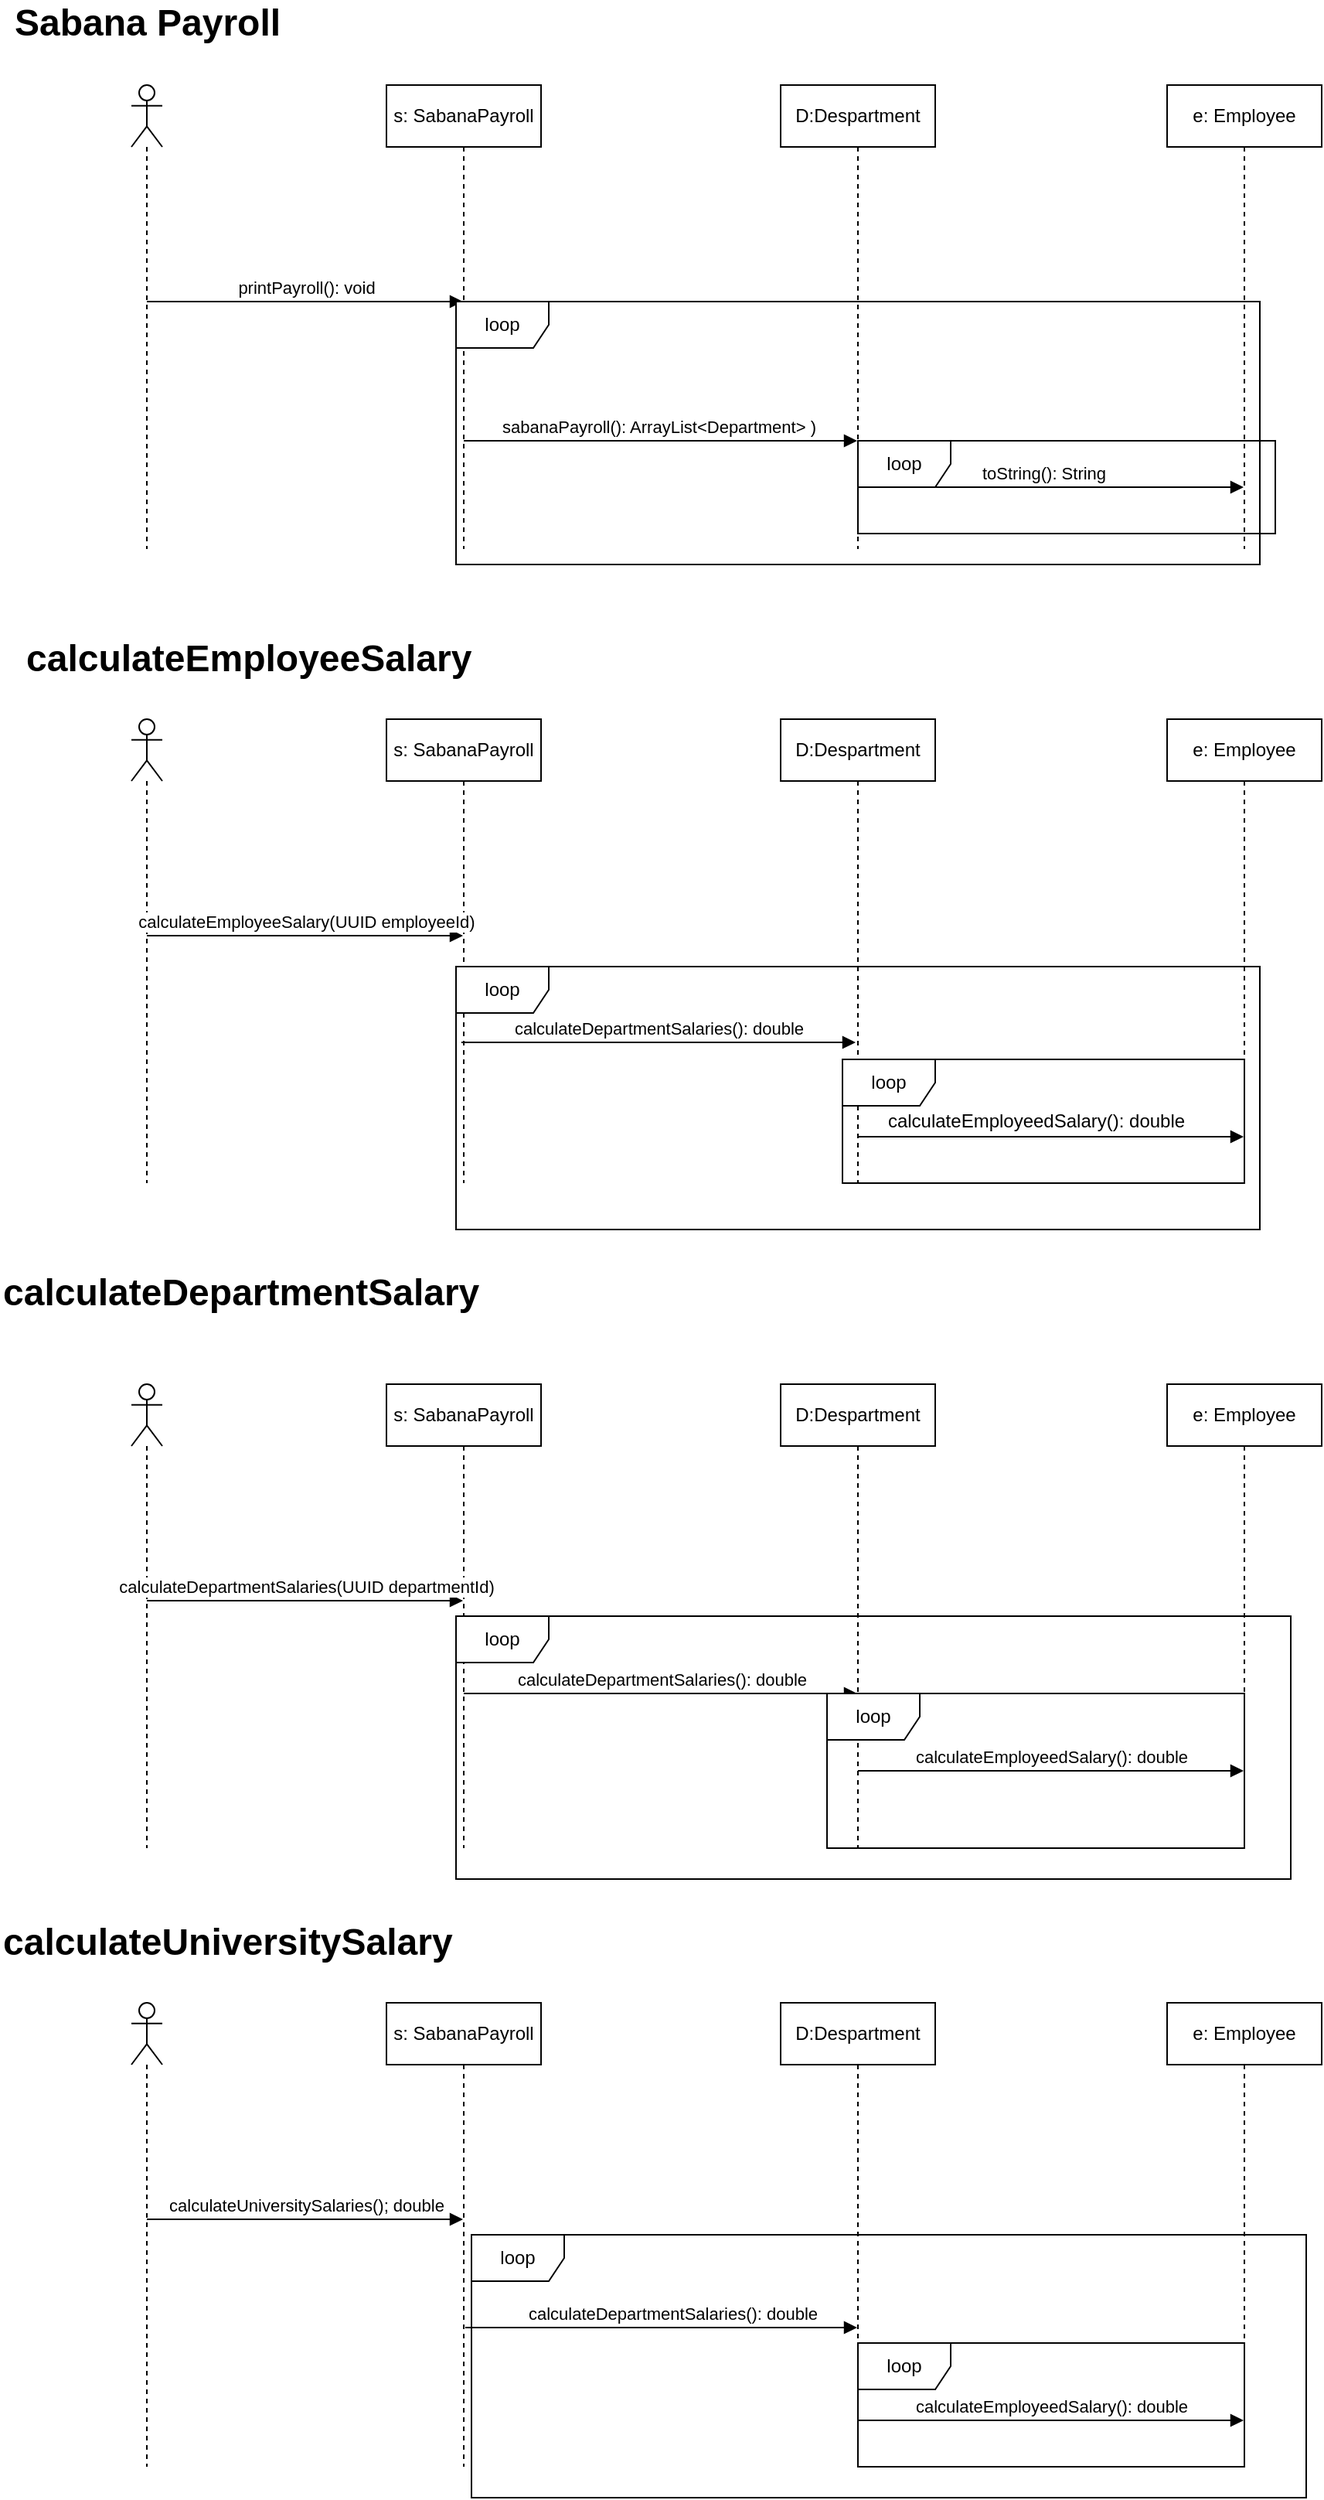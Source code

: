 <mxfile version="14.5.1" type="device"><diagram id="jkzF-GsBewVUaYPVYWmn" name="Page-1"><mxGraphModel dx="6342" dy="550" grid="1" gridSize="10" guides="1" tooltips="1" connect="1" arrows="1" fold="1" page="1" pageScale="1" pageWidth="5000" pageHeight="5000" math="0" shadow="0"><root><mxCell id="0"/><mxCell id="1" parent="0"/><mxCell id="XPTfOT-19l9pyUye-VCa-5" value="&lt;font style=&quot;vertical-align: inherit&quot;&gt;&lt;font style=&quot;vertical-align: inherit&quot;&gt;s: SabanaPayroll&lt;/font&gt;&lt;/font&gt;" style="shape=umlLifeline;perimeter=lifelinePerimeter;whiteSpace=wrap;html=1;container=1;collapsible=0;recursiveResize=0;outlineConnect=0;" vertex="1" parent="1"><mxGeometry x="195" y="60" width="100" height="300" as="geometry"/></mxCell><mxCell id="XPTfOT-19l9pyUye-VCa-6" value="&lt;font style=&quot;vertical-align: inherit&quot;&gt;&lt;font style=&quot;vertical-align: inherit&quot;&gt;D:Despartment&lt;/font&gt;&lt;/font&gt;" style="shape=umlLifeline;perimeter=lifelinePerimeter;whiteSpace=wrap;html=1;container=1;collapsible=0;recursiveResize=0;outlineConnect=0;" vertex="1" parent="1"><mxGeometry x="450" y="60" width="100" height="300" as="geometry"/></mxCell><mxCell id="XPTfOT-19l9pyUye-VCa-7" value="&lt;font style=&quot;vertical-align: inherit&quot;&gt;&lt;font style=&quot;vertical-align: inherit&quot;&gt;e: Employee&lt;/font&gt;&lt;/font&gt;" style="shape=umlLifeline;perimeter=lifelinePerimeter;whiteSpace=wrap;html=1;container=1;collapsible=0;recursiveResize=0;outlineConnect=0;" vertex="1" parent="1"><mxGeometry x="700" y="60" width="100" height="300" as="geometry"/></mxCell><mxCell id="XPTfOT-19l9pyUye-VCa-8" value="" style="shape=umlLifeline;participant=umlActor;perimeter=lifelinePerimeter;whiteSpace=wrap;html=1;container=1;collapsible=0;recursiveResize=0;verticalAlign=top;spacingTop=36;outlineConnect=0;" vertex="1" parent="1"><mxGeometry x="30" y="60" width="20" height="300" as="geometry"/></mxCell><mxCell id="XPTfOT-19l9pyUye-VCa-9" value="printPayroll(): void" style="html=1;verticalAlign=bottom;endArrow=block;" edge="1" parent="1" target="XPTfOT-19l9pyUye-VCa-5"><mxGeometry width="80" relative="1" as="geometry"><mxPoint x="40" y="200" as="sourcePoint"/><mxPoint x="120" y="200" as="targetPoint"/></mxGeometry></mxCell><mxCell id="XPTfOT-19l9pyUye-VCa-10" value="sabanaPayroll(): ArrayList&amp;lt;Department&amp;gt; )" style="html=1;verticalAlign=bottom;endArrow=block;" edge="1" parent="1" source="XPTfOT-19l9pyUye-VCa-5" target="XPTfOT-19l9pyUye-VCa-6"><mxGeometry x="-0.016" width="80" relative="1" as="geometry"><mxPoint x="245.5" y="220" as="sourcePoint"/><mxPoint x="450" y="220" as="targetPoint"/><Array as="points"><mxPoint x="350" y="290"/></Array><mxPoint x="1" as="offset"/></mxGeometry></mxCell><mxCell id="XPTfOT-19l9pyUye-VCa-11" value="toString(): String" style="html=1;verticalAlign=bottom;endArrow=block;" edge="1" parent="1" target="XPTfOT-19l9pyUye-VCa-7"><mxGeometry width="80" relative="1" as="geometry"><mxPoint x="500" y="310" as="sourcePoint"/><mxPoint x="700" y="260" as="targetPoint"/><Array as="points"><mxPoint x="500" y="320"/><mxPoint x="670" y="320"/></Array></mxGeometry></mxCell><mxCell id="XPTfOT-19l9pyUye-VCa-12" value="&lt;font style=&quot;vertical-align: inherit&quot;&gt;&lt;font style=&quot;vertical-align: inherit&quot;&gt;s: SabanaPayroll&lt;/font&gt;&lt;/font&gt;" style="shape=umlLifeline;perimeter=lifelinePerimeter;whiteSpace=wrap;html=1;container=1;collapsible=0;recursiveResize=0;outlineConnect=0;" vertex="1" parent="1"><mxGeometry x="195" y="470" width="100" height="300" as="geometry"/></mxCell><mxCell id="XPTfOT-19l9pyUye-VCa-13" value="&lt;font style=&quot;vertical-align: inherit&quot;&gt;&lt;font style=&quot;vertical-align: inherit&quot;&gt;D:Despartment&lt;/font&gt;&lt;/font&gt;" style="shape=umlLifeline;perimeter=lifelinePerimeter;whiteSpace=wrap;html=1;container=1;collapsible=0;recursiveResize=0;outlineConnect=0;" vertex="1" parent="1"><mxGeometry x="450" y="470" width="100" height="300" as="geometry"/></mxCell><mxCell id="XPTfOT-19l9pyUye-VCa-14" value="&lt;font style=&quot;vertical-align: inherit&quot;&gt;&lt;font style=&quot;vertical-align: inherit&quot;&gt;e: Employee&lt;/font&gt;&lt;/font&gt;" style="shape=umlLifeline;perimeter=lifelinePerimeter;whiteSpace=wrap;html=1;container=1;collapsible=0;recursiveResize=0;outlineConnect=0;" vertex="1" parent="1"><mxGeometry x="700" y="470" width="100" height="300" as="geometry"/></mxCell><mxCell id="XPTfOT-19l9pyUye-VCa-15" value="" style="shape=umlLifeline;participant=umlActor;perimeter=lifelinePerimeter;whiteSpace=wrap;html=1;container=1;collapsible=0;recursiveResize=0;verticalAlign=top;spacingTop=36;outlineConnect=0;" vertex="1" parent="1"><mxGeometry x="30" y="470" width="20" height="300" as="geometry"/></mxCell><mxCell id="XPTfOT-19l9pyUye-VCa-16" value="calculateEmployeeSalary(UUID employeeId)" style="html=1;verticalAlign=bottom;endArrow=block;" edge="1" parent="1" target="XPTfOT-19l9pyUye-VCa-12"><mxGeometry width="80" relative="1" as="geometry"><mxPoint x="40" y="610" as="sourcePoint"/><mxPoint x="120" y="610" as="targetPoint"/></mxGeometry></mxCell><mxCell id="XPTfOT-19l9pyUye-VCa-17" value="calculateDepartmentSalaries(): double" style="html=1;verticalAlign=bottom;endArrow=block;" edge="1" parent="1"><mxGeometry width="80" relative="1" as="geometry"><mxPoint x="243.5" y="679" as="sourcePoint"/><mxPoint x="498.5" y="679" as="targetPoint"/><Array as="points"><mxPoint x="249" y="679"/><mxPoint x="379" y="679"/></Array></mxGeometry></mxCell><mxCell id="XPTfOT-19l9pyUye-VCa-18" value="" style="html=1;verticalAlign=bottom;endArrow=block;" edge="1" parent="1" target="XPTfOT-19l9pyUye-VCa-14" source="XPTfOT-19l9pyUye-VCa-13"><mxGeometry width="80" relative="1" as="geometry"><mxPoint x="495.5" y="670" as="sourcePoint"/><mxPoint x="700" y="670" as="targetPoint"/><Array as="points"><mxPoint x="550" y="740"/></Array></mxGeometry></mxCell><mxCell id="XPTfOT-19l9pyUye-VCa-19" value="&lt;font style=&quot;vertical-align: inherit&quot;&gt;&lt;font style=&quot;vertical-align: inherit&quot;&gt;s: SabanaPayroll&lt;/font&gt;&lt;/font&gt;" style="shape=umlLifeline;perimeter=lifelinePerimeter;whiteSpace=wrap;html=1;container=1;collapsible=0;recursiveResize=0;outlineConnect=0;" vertex="1" parent="1"><mxGeometry x="195" y="900" width="100" height="300" as="geometry"/></mxCell><mxCell id="XPTfOT-19l9pyUye-VCa-20" value="&lt;font style=&quot;vertical-align: inherit&quot;&gt;&lt;font style=&quot;vertical-align: inherit&quot;&gt;D:Despartment&lt;/font&gt;&lt;/font&gt;" style="shape=umlLifeline;perimeter=lifelinePerimeter;whiteSpace=wrap;html=1;container=1;collapsible=0;recursiveResize=0;outlineConnect=0;" vertex="1" parent="1"><mxGeometry x="450" y="900" width="100" height="300" as="geometry"/></mxCell><mxCell id="XPTfOT-19l9pyUye-VCa-21" value="&lt;font style=&quot;vertical-align: inherit&quot;&gt;&lt;font style=&quot;vertical-align: inherit&quot;&gt;e: Employee&lt;/font&gt;&lt;/font&gt;" style="shape=umlLifeline;perimeter=lifelinePerimeter;whiteSpace=wrap;html=1;container=1;collapsible=0;recursiveResize=0;outlineConnect=0;" vertex="1" parent="1"><mxGeometry x="700" y="900" width="100" height="300" as="geometry"/></mxCell><mxCell id="XPTfOT-19l9pyUye-VCa-22" value="" style="shape=umlLifeline;participant=umlActor;perimeter=lifelinePerimeter;whiteSpace=wrap;html=1;container=1;collapsible=0;recursiveResize=0;verticalAlign=top;spacingTop=36;outlineConnect=0;" vertex="1" parent="1"><mxGeometry x="30" y="900" width="20" height="300" as="geometry"/></mxCell><mxCell id="XPTfOT-19l9pyUye-VCa-23" value="calculateDepartmentSalaries(UUID departmentId)" style="html=1;verticalAlign=bottom;endArrow=block;" edge="1" parent="1" target="XPTfOT-19l9pyUye-VCa-19"><mxGeometry width="80" relative="1" as="geometry"><mxPoint x="40" y="1040" as="sourcePoint"/><mxPoint x="120" y="1040" as="targetPoint"/></mxGeometry></mxCell><mxCell id="XPTfOT-19l9pyUye-VCa-24" value="calculateDepartmentSalaries(): double" style="html=1;verticalAlign=bottom;endArrow=block;" edge="1" parent="1" target="XPTfOT-19l9pyUye-VCa-20" source="XPTfOT-19l9pyUye-VCa-19"><mxGeometry width="80" relative="1" as="geometry"><mxPoint x="245.5" y="1060" as="sourcePoint"/><mxPoint x="450" y="1060" as="targetPoint"/><Array as="points"><mxPoint x="480" y="1100"/></Array></mxGeometry></mxCell><mxCell id="XPTfOT-19l9pyUye-VCa-25" value="calculateEmployeedSalary(): double" style="html=1;verticalAlign=bottom;endArrow=block;" edge="1" parent="1" target="XPTfOT-19l9pyUye-VCa-21" source="XPTfOT-19l9pyUye-VCa-20"><mxGeometry width="80" relative="1" as="geometry"><mxPoint x="495.5" y="1100" as="sourcePoint"/><mxPoint x="700" y="1100" as="targetPoint"/><Array as="points"><mxPoint x="660" y="1150"/></Array></mxGeometry></mxCell><mxCell id="XPTfOT-19l9pyUye-VCa-26" value="&lt;font style=&quot;vertical-align: inherit&quot;&gt;&lt;font style=&quot;vertical-align: inherit&quot;&gt;s: SabanaPayroll&lt;/font&gt;&lt;/font&gt;" style="shape=umlLifeline;perimeter=lifelinePerimeter;whiteSpace=wrap;html=1;container=1;collapsible=0;recursiveResize=0;outlineConnect=0;" vertex="1" parent="1"><mxGeometry x="195" y="1300" width="100" height="300" as="geometry"/></mxCell><mxCell id="XPTfOT-19l9pyUye-VCa-27" value="&lt;font style=&quot;vertical-align: inherit&quot;&gt;&lt;font style=&quot;vertical-align: inherit&quot;&gt;D:Despartment&lt;/font&gt;&lt;/font&gt;" style="shape=umlLifeline;perimeter=lifelinePerimeter;whiteSpace=wrap;html=1;container=1;collapsible=0;recursiveResize=0;outlineConnect=0;" vertex="1" parent="1"><mxGeometry x="450" y="1300" width="100" height="300" as="geometry"/></mxCell><mxCell id="XPTfOT-19l9pyUye-VCa-28" value="&lt;font style=&quot;vertical-align: inherit&quot;&gt;&lt;font style=&quot;vertical-align: inherit&quot;&gt;e: Employee&lt;/font&gt;&lt;/font&gt;" style="shape=umlLifeline;perimeter=lifelinePerimeter;whiteSpace=wrap;html=1;container=1;collapsible=0;recursiveResize=0;outlineConnect=0;" vertex="1" parent="1"><mxGeometry x="700" y="1300" width="100" height="300" as="geometry"/></mxCell><mxCell id="XPTfOT-19l9pyUye-VCa-29" value="" style="shape=umlLifeline;participant=umlActor;perimeter=lifelinePerimeter;whiteSpace=wrap;html=1;container=1;collapsible=0;recursiveResize=0;verticalAlign=top;spacingTop=36;outlineConnect=0;" vertex="1" parent="1"><mxGeometry x="30" y="1300" width="20" height="300" as="geometry"/></mxCell><mxCell id="XPTfOT-19l9pyUye-VCa-30" value="calculateUniversitySalaries(); double" style="html=1;verticalAlign=bottom;endArrow=block;" edge="1" parent="1" target="XPTfOT-19l9pyUye-VCa-26"><mxGeometry width="80" relative="1" as="geometry"><mxPoint x="40" y="1440" as="sourcePoint"/><mxPoint x="120" y="1440" as="targetPoint"/></mxGeometry></mxCell><mxCell id="XPTfOT-19l9pyUye-VCa-31" value="calculateDepartmentSalaries(): double" style="html=1;verticalAlign=bottom;endArrow=block;" edge="1" parent="1" target="XPTfOT-19l9pyUye-VCa-27"><mxGeometry x="0.057" width="80" relative="1" as="geometry"><mxPoint x="246" y="1510" as="sourcePoint"/><mxPoint x="450" y="1460" as="targetPoint"/><Array as="points"><mxPoint x="246" y="1510"/><mxPoint x="400" y="1510"/></Array><mxPoint as="offset"/></mxGeometry></mxCell><mxCell id="XPTfOT-19l9pyUye-VCa-32" value="calculateEmployeedSalary(): double" style="html=1;verticalAlign=bottom;endArrow=block;" edge="1" parent="1" target="XPTfOT-19l9pyUye-VCa-28" source="XPTfOT-19l9pyUye-VCa-27"><mxGeometry width="80" relative="1" as="geometry"><mxPoint x="495.5" y="1500" as="sourcePoint"/><mxPoint x="700" y="1500" as="targetPoint"/><Array as="points"><mxPoint x="500" y="1570"/></Array></mxGeometry></mxCell><mxCell id="XPTfOT-19l9pyUye-VCa-33" value="&lt;b&gt;&lt;font style=&quot;font-size: 24px&quot;&gt;Sabana Payroll&lt;/font&gt;&lt;/b&gt;" style="text;html=1;align=center;verticalAlign=middle;resizable=0;points=[];autosize=1;" vertex="1" parent="1"><mxGeometry x="-55" y="10" width="190" height="20" as="geometry"/></mxCell><mxCell id="XPTfOT-19l9pyUye-VCa-34" value="&lt;div style=&quot;text-align: center&quot;&gt;&lt;font face=&quot;helvetica&quot;&gt;&lt;span style=&quot;font-size: 24px&quot;&gt;&lt;b&gt;calculateEmployeeSalary&lt;/b&gt;&lt;/span&gt;&lt;/font&gt;&lt;/div&gt;" style="text;whiteSpace=wrap;html=1;" vertex="1" parent="1"><mxGeometry x="-40" y="410" width="200" height="30" as="geometry"/></mxCell><mxCell id="XPTfOT-19l9pyUye-VCa-35" value="&lt;div style=&quot;text-align: center&quot;&gt;&lt;font face=&quot;helvetica&quot;&gt;&lt;span style=&quot;font-size: 24px&quot;&gt;&lt;b&gt;calculateDepartmentSalary&lt;/b&gt;&lt;/span&gt;&lt;/font&gt;&lt;/div&gt;" style="text;whiteSpace=wrap;html=1;" vertex="1" parent="1"><mxGeometry x="-55" y="820" width="200" height="30" as="geometry"/></mxCell><mxCell id="XPTfOT-19l9pyUye-VCa-36" value="&lt;div style=&quot;text-align: center&quot;&gt;&lt;span style=&quot;font-size: 24px&quot;&gt;&lt;font face=&quot;helvetica&quot;&gt;&lt;b&gt;calculateUniversitySalary&lt;/b&gt;&lt;/font&gt;&lt;/span&gt;&lt;/div&gt;" style="text;whiteSpace=wrap;html=1;" vertex="1" parent="1"><mxGeometry x="-55" y="1240" width="200" height="30" as="geometry"/></mxCell><mxCell id="XPTfOT-19l9pyUye-VCa-40" value="loop" style="shape=umlFrame;whiteSpace=wrap;html=1;" vertex="1" parent="1"><mxGeometry x="250" y="1450" width="540" height="170" as="geometry"/></mxCell><mxCell id="XPTfOT-19l9pyUye-VCa-41" value="loop" style="shape=umlFrame;whiteSpace=wrap;html=1;" vertex="1" parent="1"><mxGeometry x="500" y="1520" width="250" height="80" as="geometry"/></mxCell><mxCell id="XPTfOT-19l9pyUye-VCa-42" value="loop" style="shape=umlFrame;whiteSpace=wrap;html=1;" vertex="1" parent="1"><mxGeometry x="240" y="1050" width="540" height="170" as="geometry"/></mxCell><mxCell id="XPTfOT-19l9pyUye-VCa-45" value="loop" style="shape=umlFrame;whiteSpace=wrap;html=1;" vertex="1" parent="1"><mxGeometry x="480" y="1100" width="270" height="100" as="geometry"/></mxCell><mxCell id="XPTfOT-19l9pyUye-VCa-47" value="loop" style="shape=umlFrame;whiteSpace=wrap;html=1;" vertex="1" parent="1"><mxGeometry x="240" y="630" width="520" height="170" as="geometry"/></mxCell><mxCell id="XPTfOT-19l9pyUye-VCa-48" value="calculateEmployeedSalary(): double" style="text;html=1;align=center;verticalAlign=middle;resizable=0;points=[];autosize=1;" vertex="1" parent="1"><mxGeometry x="510" y="720" width="210" height="20" as="geometry"/></mxCell><mxCell id="XPTfOT-19l9pyUye-VCa-49" value="loop" style="shape=umlFrame;whiteSpace=wrap;html=1;" vertex="1" parent="1"><mxGeometry x="490" y="690" width="260" height="80" as="geometry"/></mxCell><mxCell id="XPTfOT-19l9pyUye-VCa-50" value="loop" style="shape=umlFrame;whiteSpace=wrap;html=1;" vertex="1" parent="1"><mxGeometry x="240" y="200" width="520" height="170" as="geometry"/></mxCell><mxCell id="XPTfOT-19l9pyUye-VCa-52" value="loop" style="shape=umlFrame;whiteSpace=wrap;html=1;" vertex="1" parent="1"><mxGeometry x="500" y="290" width="270" height="60" as="geometry"/></mxCell></root></mxGraphModel></diagram></mxfile>